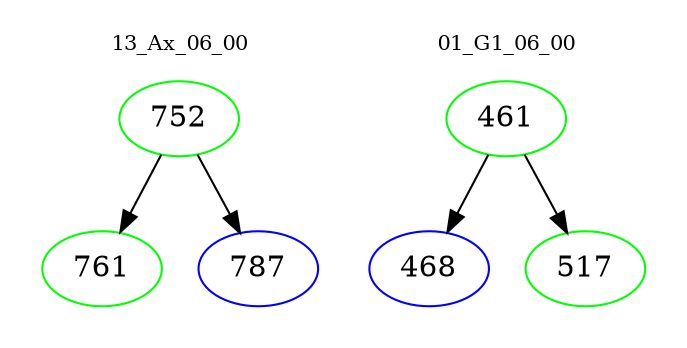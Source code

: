 digraph{
subgraph cluster_0 {
color = white
label = "13_Ax_06_00";
fontsize=10;
T0_752 [label="752", color="green"]
T0_752 -> T0_761 [color="black"]
T0_761 [label="761", color="green"]
T0_752 -> T0_787 [color="black"]
T0_787 [label="787", color="blue"]
}
subgraph cluster_1 {
color = white
label = "01_G1_06_00";
fontsize=10;
T1_461 [label="461", color="green"]
T1_461 -> T1_468 [color="black"]
T1_468 [label="468", color="blue"]
T1_461 -> T1_517 [color="black"]
T1_517 [label="517", color="green"]
}
}
